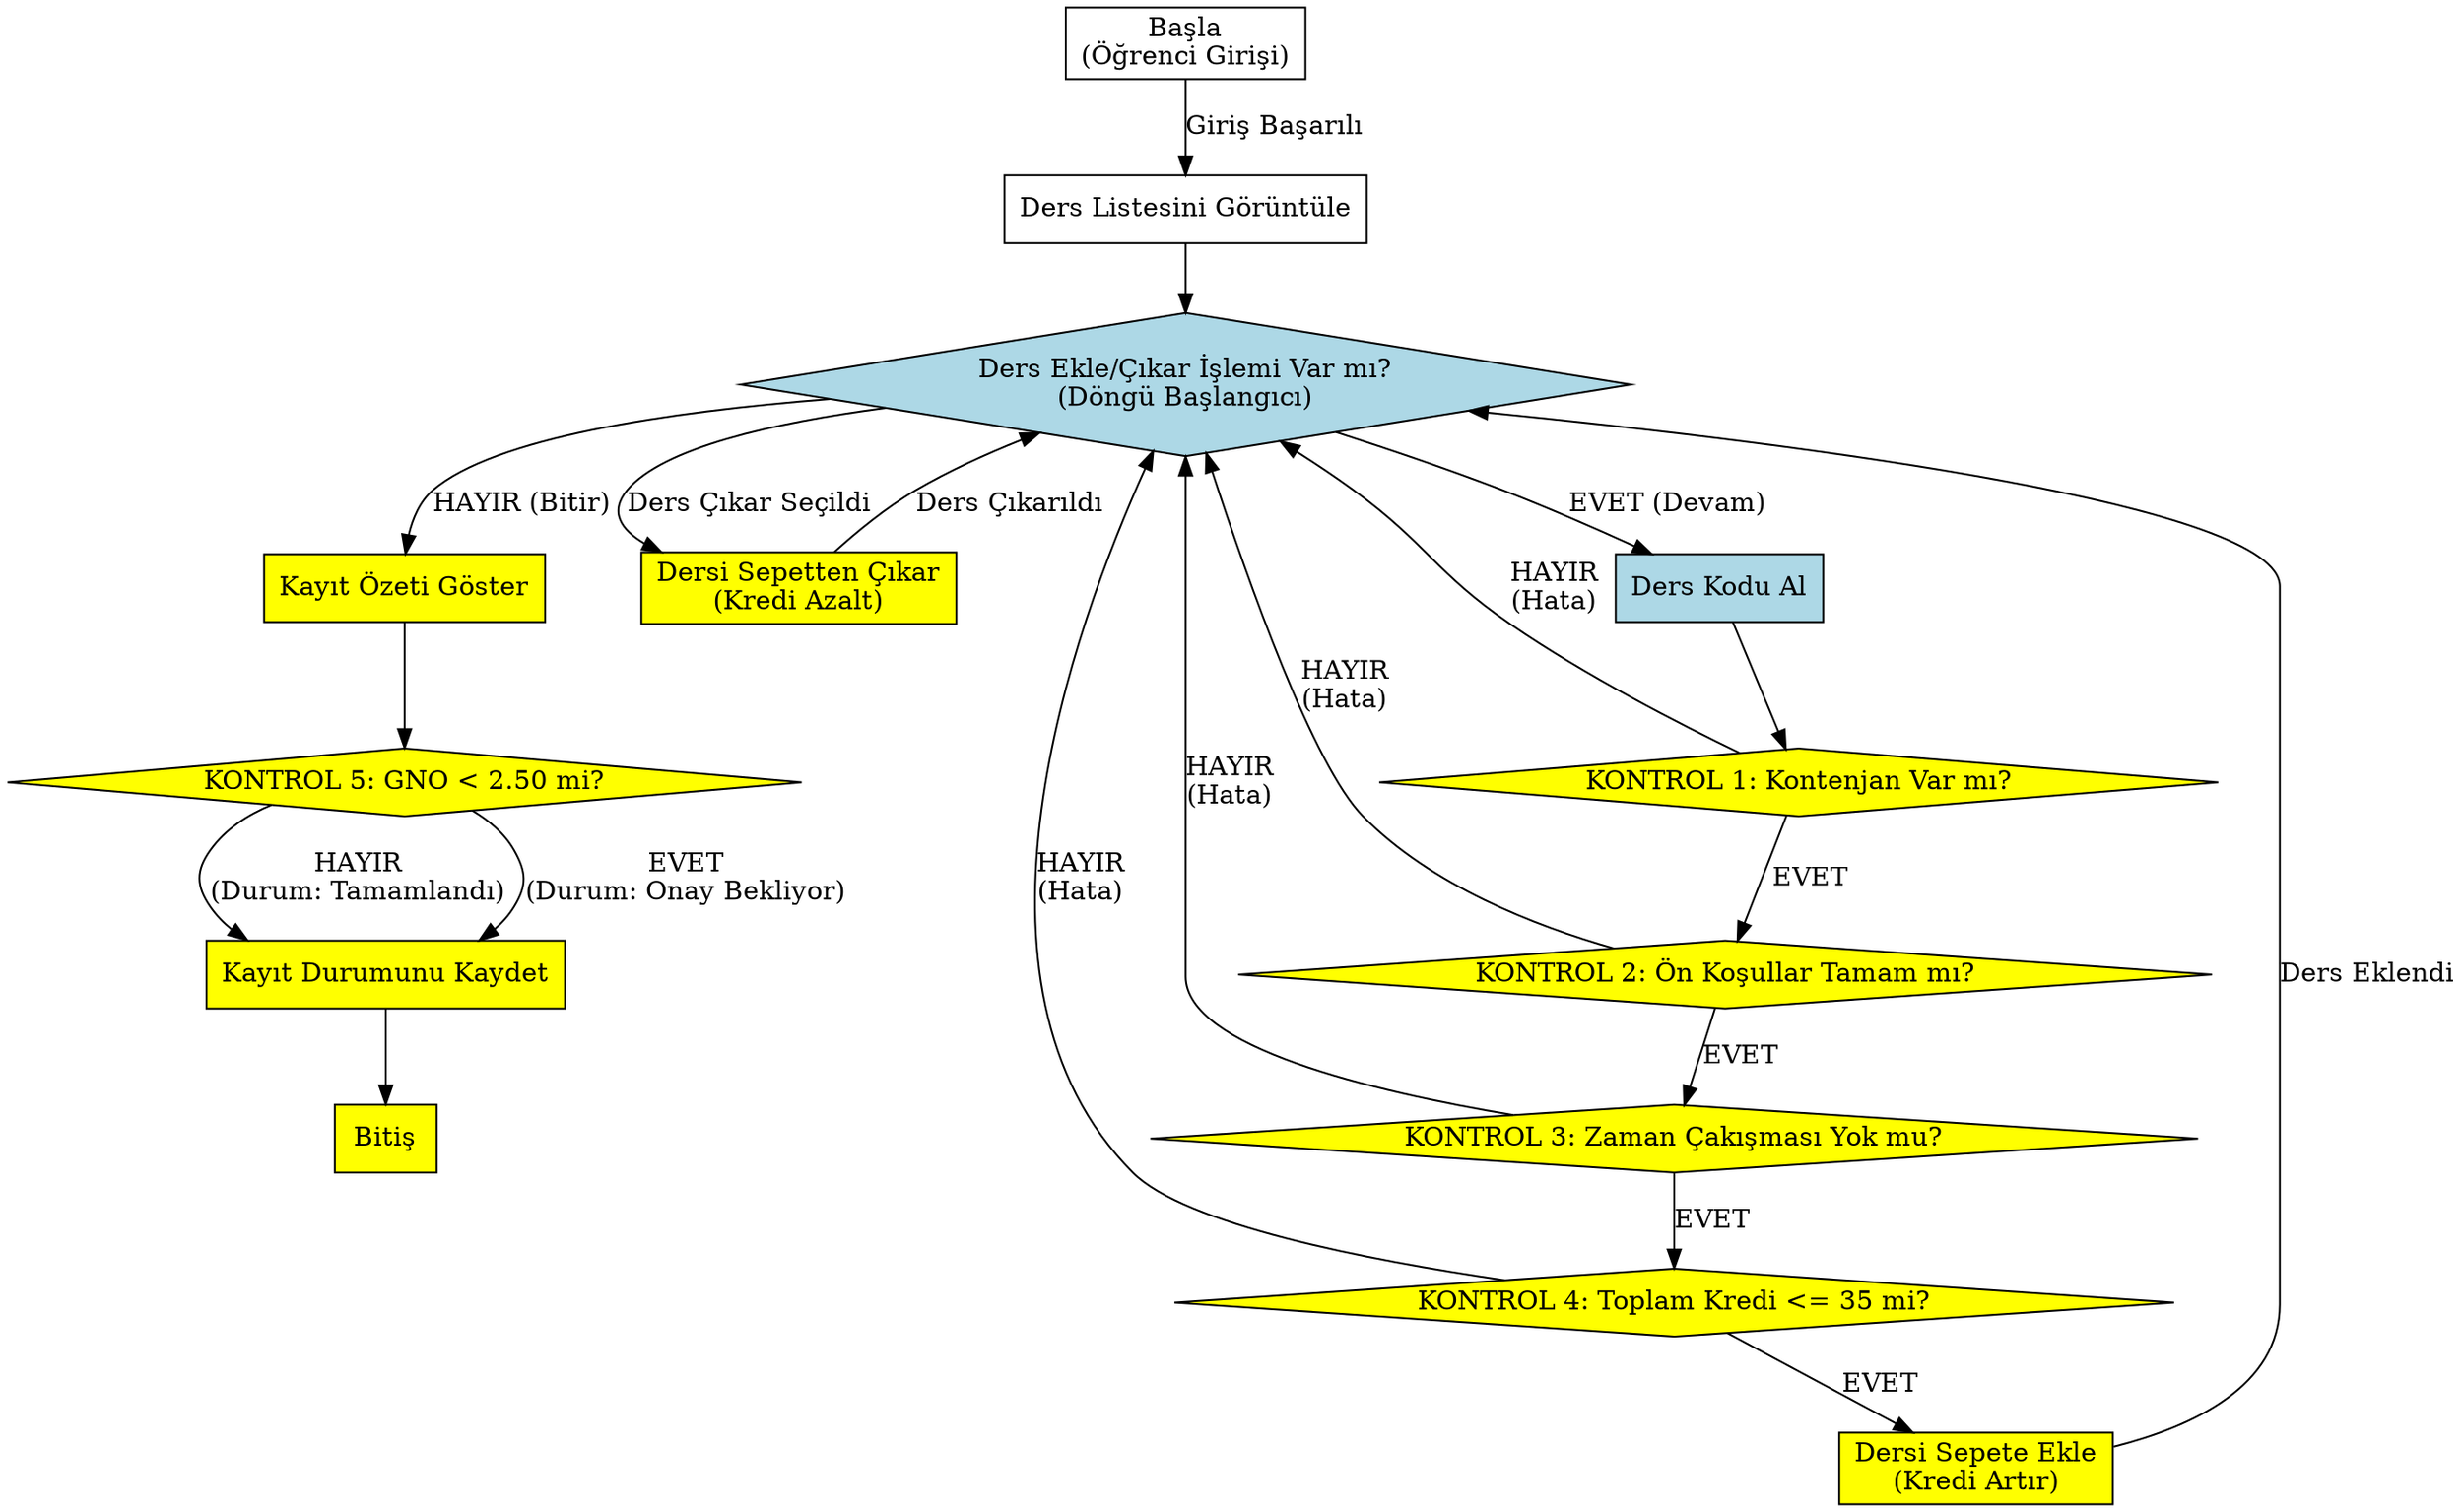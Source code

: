 digraph DersKayitAkisi {
    // Düğüm Tanımlamaları
    node [shape=box];
    Giris [label="Başla\n(Öğrenci Girişi)"];
    DersListesi [label="Ders Listesini Görüntüle"];
    
    node [shape=diamond, style=filled, fillcolor=lightblue];
    DersSecimiDongu [label="Ders Ekle/Çıkar İşlemi Var mı?\n(Döngü Başlangıcı)"];
    
    node [shape=box];
    DersSec [label="Ders Kodu Al"];
    
    node [shape=diamond, style=filled, fillcolor=yellow];
    KontenjanKontrol [label="KONTROL 1: Kontenjan Var mı?"];
    OnKosulKontrol [label="KONTROL 2: Ön Koşullar Tamam mı?"];
    ZamanCakismasiKontrol [label="KONTROL 3: Zaman Çakışması Yok mu?"];
    KrediLimitKontrol [label="KONTROL 4: Toplam Kredi <= 35 mi?"];
    DanismanOnayiKontrol [label="KONTROL 5: GNO < 2.50 mi?"];
    
    node [shape=box];
    DersEkle [label="Dersi Sepete Ekle\n(Kredi Artır)"];
    DersCikar [label="Dersi Sepetten Çıkar\n(Kredi Azalt)"];
    KayıtOzet [label="Kayıt Özeti Göster"];
    KaydiKaydet [label="Kayıt Durumunu Kaydet"];
    Bitis [label="Bitiş"];

    // Akış (Edge) Tanımlamaları
    Giris -> DersListesi [label="Giriş Başarılı"];
    DersListesi -> DersSecimiDongu;

    // Ders Ekleme/Çıkarma Döngüsü
    DersSecimiDongu -> DersSec [label="EVET (Devam)"];
    DersSecimiDongu -> KayıtOzet [label="HAYIR (Bitir)"];

    // Kontroller
    DersSec -> KontenjanKontrol;
    
    KontenjanKontrol -> OnKosulKontrol [label="EVET"];
    KontenjanKontrol -> DersSecimiDongu [label="HAYIR\n(Hata)"];

    OnKosulKontrol -> ZamanCakismasiKontrol [label="EVET"];
    OnKosulKontrol -> DersSecimiDongu [label="HAYIR\n(Hata)"];

    ZamanCakismasiKontrol -> KrediLimitKontrol [label="EVET"];
    ZamanCakismasiKontrol -> DersSecimiDongu [label="HAYIR\n(Hata)"];

    KrediLimitKontrol -> DersEkle [label="EVET"];
    KrediLimitKontrol -> DersSecimiDongu [label="HAYIR\n(Hata)"];
    
    DersEkle -> DersSecimiDongu [label="Ders Eklendi"];
    DersSecimiDongu -> DersCikar [label="Ders Çıkar Seçildi"]; // Çıkarma akışı eklenmiş olabilir
    DersCikar -> DersSecimiDongu [label="Ders Çıkarıldı"];

    // Onay ve Kayıt
    KayıtOzet -> DanismanOnayiKontrol;
    
    DanismanOnayiKontrol -> KaydiKaydet [label="EVET\n(Durum: Onay Bekliyor)"];
    DanismanOnayiKontrol -> KaydiKaydet [label="HAYIR\n(Durum: Tamamlandı)"];
    
    KaydiKaydet -> Bitis;
}
